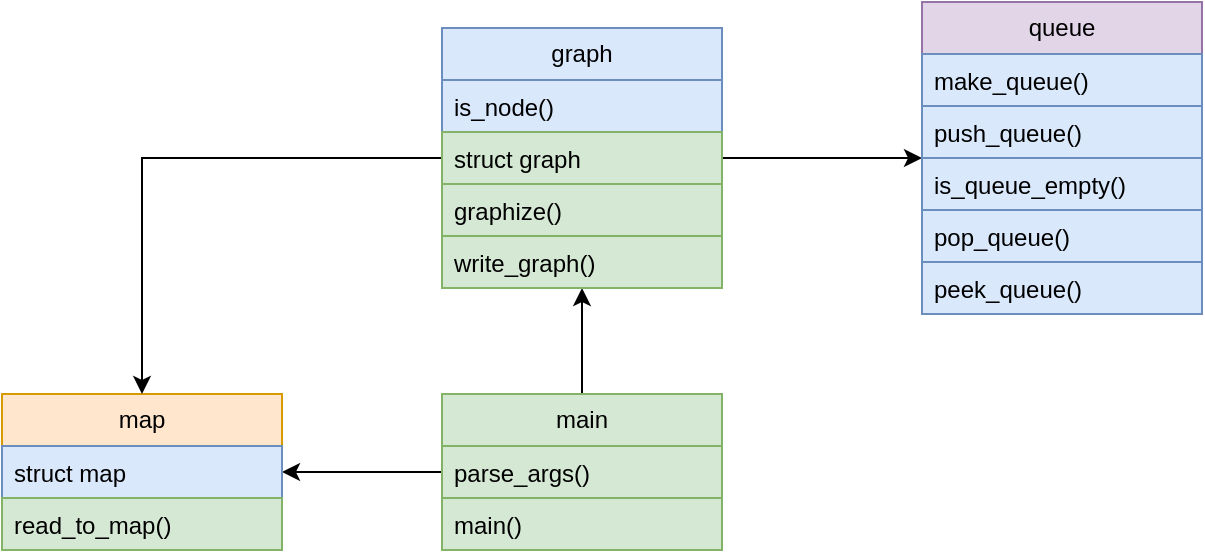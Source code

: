 <mxfile version="24.0.7" type="github">
  <diagram name="Page-1" id="SOo60Iqe1Zw0-eTCr6of">
    <mxGraphModel dx="880" dy="468" grid="1" gridSize="10" guides="1" tooltips="1" connect="1" arrows="1" fold="1" page="1" pageScale="1" pageWidth="850" pageHeight="1100" math="0" shadow="0">
      <root>
        <mxCell id="0" />
        <mxCell id="1" parent="0" />
        <mxCell id="Djxpt53asMNzdbof1tWZ-9" style="edgeStyle=orthogonalEdgeStyle;rounded=0;orthogonalLoop=1;jettySize=auto;html=1;" edge="1" parent="1" source="Djxpt53asMNzdbof1tWZ-1" target="Djxpt53asMNzdbof1tWZ-5">
          <mxGeometry relative="1" as="geometry" />
        </mxCell>
        <mxCell id="Djxpt53asMNzdbof1tWZ-14" style="edgeStyle=orthogonalEdgeStyle;rounded=0;orthogonalLoop=1;jettySize=auto;html=1;" edge="1" parent="1" source="Djxpt53asMNzdbof1tWZ-1" target="Djxpt53asMNzdbof1tWZ-10">
          <mxGeometry relative="1" as="geometry" />
        </mxCell>
        <mxCell id="Djxpt53asMNzdbof1tWZ-1" value="main" style="swimlane;fontStyle=0;childLayout=stackLayout;horizontal=1;startSize=26;fillColor=#d5e8d4;horizontalStack=0;resizeParent=1;resizeParentMax=0;resizeLast=0;collapsible=1;marginBottom=0;whiteSpace=wrap;html=1;strokeColor=#82b366;" vertex="1" parent="1">
          <mxGeometry x="350" y="210" width="140" height="78" as="geometry" />
        </mxCell>
        <mxCell id="Djxpt53asMNzdbof1tWZ-32" value="parse_args()" style="text;strokeColor=#82b366;fillColor=#d5e8d4;align=left;verticalAlign=top;spacingLeft=4;spacingRight=4;overflow=hidden;rotatable=0;points=[[0,0.5],[1,0.5]];portConstraint=eastwest;whiteSpace=wrap;html=1;" vertex="1" parent="Djxpt53asMNzdbof1tWZ-1">
          <mxGeometry y="26" width="140" height="26" as="geometry" />
        </mxCell>
        <mxCell id="Djxpt53asMNzdbof1tWZ-2" value="main()" style="text;strokeColor=#82b366;fillColor=#d5e8d4;align=left;verticalAlign=top;spacingLeft=4;spacingRight=4;overflow=hidden;rotatable=0;points=[[0,0.5],[1,0.5]];portConstraint=eastwest;whiteSpace=wrap;html=1;" vertex="1" parent="Djxpt53asMNzdbof1tWZ-1">
          <mxGeometry y="52" width="140" height="26" as="geometry" />
        </mxCell>
        <mxCell id="Djxpt53asMNzdbof1tWZ-5" value="map" style="swimlane;fontStyle=0;childLayout=stackLayout;horizontal=1;startSize=26;fillColor=#ffe6cc;horizontalStack=0;resizeParent=1;resizeParentMax=0;resizeLast=0;collapsible=1;marginBottom=0;whiteSpace=wrap;html=1;strokeColor=#d79b00;" vertex="1" parent="1">
          <mxGeometry x="130" y="210" width="140" height="78" as="geometry" />
        </mxCell>
        <mxCell id="Djxpt53asMNzdbof1tWZ-37" value="struct map" style="text;strokeColor=#6c8ebf;fillColor=#dae8fc;align=left;verticalAlign=top;spacingLeft=4;spacingRight=4;overflow=hidden;rotatable=0;points=[[0,0.5],[1,0.5]];portConstraint=eastwest;whiteSpace=wrap;html=1;" vertex="1" parent="Djxpt53asMNzdbof1tWZ-5">
          <mxGeometry y="26" width="140" height="26" as="geometry" />
        </mxCell>
        <mxCell id="Djxpt53asMNzdbof1tWZ-6" value="read_to_map()" style="text;strokeColor=#82b366;fillColor=#d5e8d4;align=left;verticalAlign=top;spacingLeft=4;spacingRight=4;overflow=hidden;rotatable=0;points=[[0,0.5],[1,0.5]];portConstraint=eastwest;whiteSpace=wrap;html=1;" vertex="1" parent="Djxpt53asMNzdbof1tWZ-5">
          <mxGeometry y="52" width="140" height="26" as="geometry" />
        </mxCell>
        <mxCell id="Djxpt53asMNzdbof1tWZ-22" style="edgeStyle=orthogonalEdgeStyle;rounded=0;orthogonalLoop=1;jettySize=auto;html=1;" edge="1" parent="1" source="Djxpt53asMNzdbof1tWZ-10" target="Djxpt53asMNzdbof1tWZ-16">
          <mxGeometry relative="1" as="geometry" />
        </mxCell>
        <mxCell id="Djxpt53asMNzdbof1tWZ-36" style="edgeStyle=orthogonalEdgeStyle;rounded=0;orthogonalLoop=1;jettySize=auto;html=1;" edge="1" parent="1" source="Djxpt53asMNzdbof1tWZ-10" target="Djxpt53asMNzdbof1tWZ-5">
          <mxGeometry relative="1" as="geometry" />
        </mxCell>
        <mxCell id="Djxpt53asMNzdbof1tWZ-10" value="graph" style="swimlane;fontStyle=0;childLayout=stackLayout;horizontal=1;startSize=26;fillColor=#dae8fc;horizontalStack=0;resizeParent=1;resizeParentMax=0;resizeLast=0;collapsible=1;marginBottom=0;whiteSpace=wrap;html=1;strokeColor=#6c8ebf;" vertex="1" parent="1">
          <mxGeometry x="350" y="27" width="140" height="130" as="geometry" />
        </mxCell>
        <mxCell id="Djxpt53asMNzdbof1tWZ-11" value="is_node()" style="text;strokeColor=#6c8ebf;fillColor=#dae8fc;align=left;verticalAlign=top;spacingLeft=4;spacingRight=4;overflow=hidden;rotatable=0;points=[[0,0.5],[1,0.5]];portConstraint=eastwest;whiteSpace=wrap;html=1;" vertex="1" parent="Djxpt53asMNzdbof1tWZ-10">
          <mxGeometry y="26" width="140" height="26" as="geometry" />
        </mxCell>
        <mxCell id="Djxpt53asMNzdbof1tWZ-38" value="struct graph" style="text;strokeColor=#82b366;fillColor=#d5e8d4;align=left;verticalAlign=top;spacingLeft=4;spacingRight=4;overflow=hidden;rotatable=0;points=[[0,0.5],[1,0.5]];portConstraint=eastwest;whiteSpace=wrap;html=1;" vertex="1" parent="Djxpt53asMNzdbof1tWZ-10">
          <mxGeometry y="52" width="140" height="26" as="geometry" />
        </mxCell>
        <mxCell id="Djxpt53asMNzdbof1tWZ-12" value="graphize()" style="text;strokeColor=#82b366;fillColor=#d5e8d4;align=left;verticalAlign=top;spacingLeft=4;spacingRight=4;overflow=hidden;rotatable=0;points=[[0,0.5],[1,0.5]];portConstraint=eastwest;whiteSpace=wrap;html=1;" vertex="1" parent="Djxpt53asMNzdbof1tWZ-10">
          <mxGeometry y="78" width="140" height="26" as="geometry" />
        </mxCell>
        <mxCell id="Djxpt53asMNzdbof1tWZ-7" value="write_graph()" style="text;strokeColor=#82b366;fillColor=#d5e8d4;align=left;verticalAlign=top;spacingLeft=4;spacingRight=4;overflow=hidden;rotatable=0;points=[[0,0.5],[1,0.5]];portConstraint=eastwest;whiteSpace=wrap;html=1;" vertex="1" parent="Djxpt53asMNzdbof1tWZ-10">
          <mxGeometry y="104" width="140" height="26" as="geometry" />
        </mxCell>
        <mxCell id="Djxpt53asMNzdbof1tWZ-16" value="queue" style="swimlane;fontStyle=0;childLayout=stackLayout;horizontal=1;startSize=26;fillColor=#e1d5e7;horizontalStack=0;resizeParent=1;resizeParentMax=0;resizeLast=0;collapsible=1;marginBottom=0;whiteSpace=wrap;html=1;strokeColor=#9673a6;" vertex="1" parent="1">
          <mxGeometry x="590" y="14" width="140" height="156" as="geometry" />
        </mxCell>
        <mxCell id="Djxpt53asMNzdbof1tWZ-17" value="make_queue()" style="text;strokeColor=#6c8ebf;fillColor=#dae8fc;align=left;verticalAlign=top;spacingLeft=4;spacingRight=4;overflow=hidden;rotatable=0;points=[[0,0.5],[1,0.5]];portConstraint=eastwest;whiteSpace=wrap;html=1;" vertex="1" parent="Djxpt53asMNzdbof1tWZ-16">
          <mxGeometry y="26" width="140" height="26" as="geometry" />
        </mxCell>
        <mxCell id="Djxpt53asMNzdbof1tWZ-18" value="push_queue()" style="text;strokeColor=#6c8ebf;fillColor=#dae8fc;align=left;verticalAlign=top;spacingLeft=4;spacingRight=4;overflow=hidden;rotatable=0;points=[[0,0.5],[1,0.5]];portConstraint=eastwest;whiteSpace=wrap;html=1;" vertex="1" parent="Djxpt53asMNzdbof1tWZ-16">
          <mxGeometry y="52" width="140" height="26" as="geometry" />
        </mxCell>
        <mxCell id="Djxpt53asMNzdbof1tWZ-19" value="is_queue_empty()" style="text;strokeColor=#6c8ebf;fillColor=#dae8fc;align=left;verticalAlign=top;spacingLeft=4;spacingRight=4;overflow=hidden;rotatable=0;points=[[0,0.5],[1,0.5]];portConstraint=eastwest;whiteSpace=wrap;html=1;" vertex="1" parent="Djxpt53asMNzdbof1tWZ-16">
          <mxGeometry y="78" width="140" height="26" as="geometry" />
        </mxCell>
        <mxCell id="Djxpt53asMNzdbof1tWZ-20" value="pop_queue()" style="text;strokeColor=#6c8ebf;fillColor=#dae8fc;align=left;verticalAlign=top;spacingLeft=4;spacingRight=4;overflow=hidden;rotatable=0;points=[[0,0.5],[1,0.5]];portConstraint=eastwest;whiteSpace=wrap;html=1;" vertex="1" parent="Djxpt53asMNzdbof1tWZ-16">
          <mxGeometry y="104" width="140" height="26" as="geometry" />
        </mxCell>
        <mxCell id="Djxpt53asMNzdbof1tWZ-21" value="peek_queue()" style="text;strokeColor=#6c8ebf;fillColor=#dae8fc;align=left;verticalAlign=top;spacingLeft=4;spacingRight=4;overflow=hidden;rotatable=0;points=[[0,0.5],[1,0.5]];portConstraint=eastwest;whiteSpace=wrap;html=1;" vertex="1" parent="Djxpt53asMNzdbof1tWZ-16">
          <mxGeometry y="130" width="140" height="26" as="geometry" />
        </mxCell>
      </root>
    </mxGraphModel>
  </diagram>
</mxfile>
